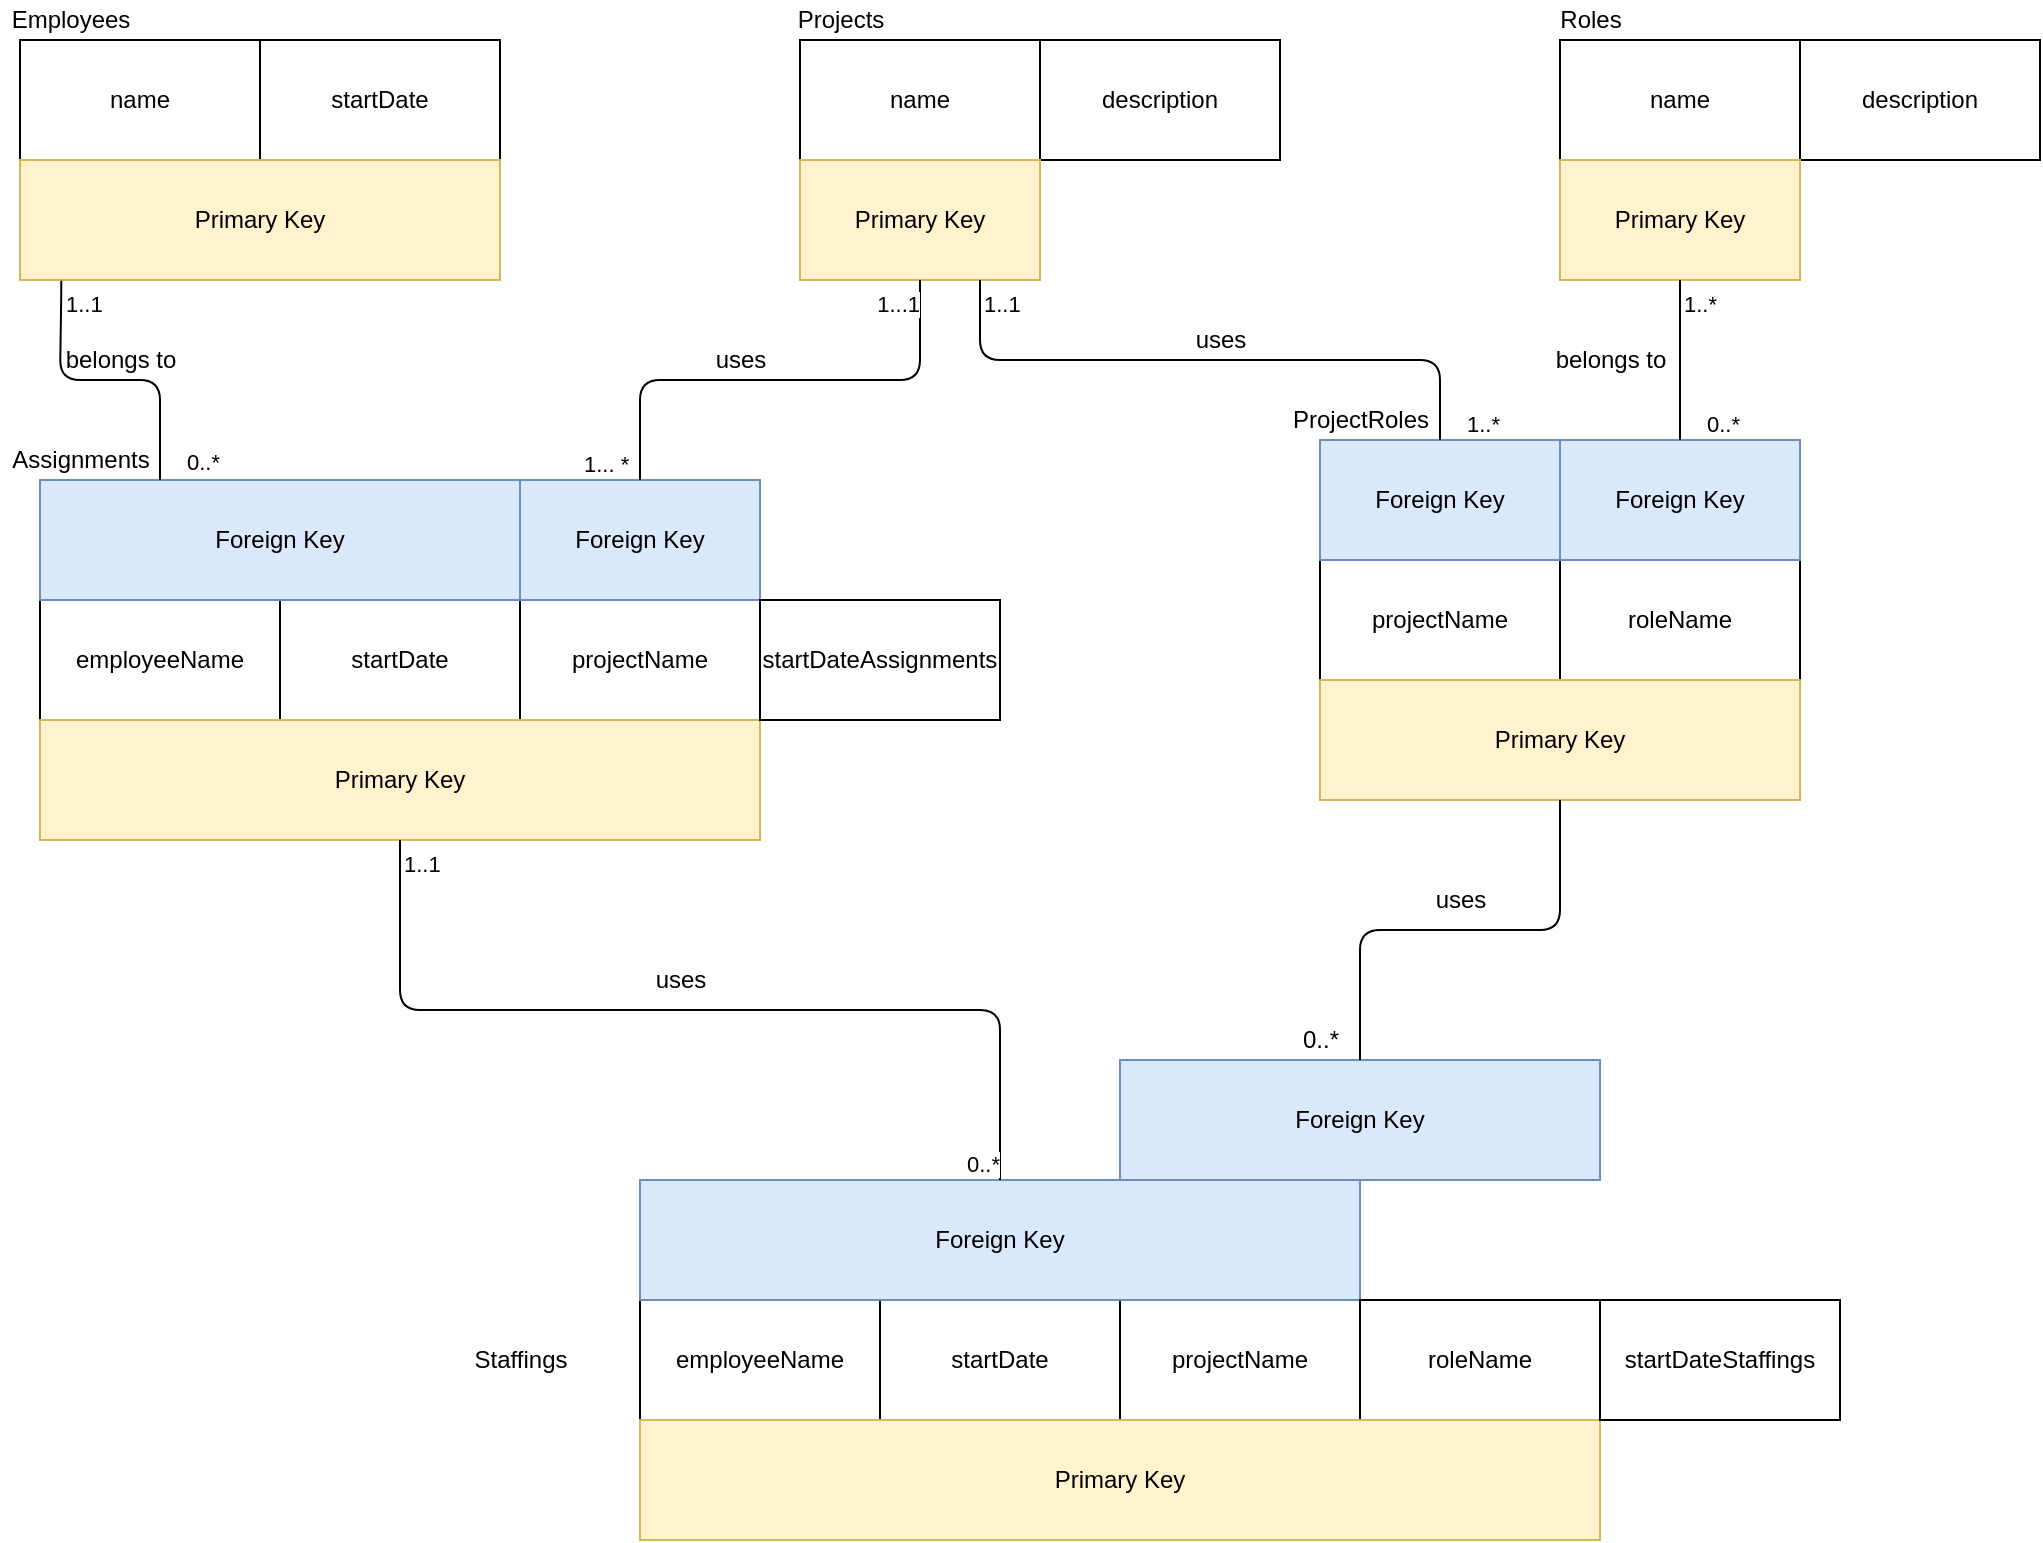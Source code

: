 <mxfile version="14.4.3" type="google"><diagram id="zqo0essul5LjR2xjZoP9" name="Page-1"><mxGraphModel dx="1458" dy="1142" grid="1" gridSize="10" guides="1" tooltips="1" connect="1" arrows="1" fold="1" page="1" pageScale="1" pageWidth="850" pageHeight="1100" math="0" shadow="0"><root><mxCell id="0"/><mxCell id="1" parent="0"/><mxCell id="onCRs67IIwuMcC8KOHTJ-1" value="name" style="rounded=0;whiteSpace=wrap;html=1;" parent="1" vertex="1"><mxGeometry x="80" y="90" width="120" height="60" as="geometry"/></mxCell><mxCell id="onCRs67IIwuMcC8KOHTJ-2" value="startDate" style="rounded=0;whiteSpace=wrap;html=1;" parent="1" vertex="1"><mxGeometry x="200" y="90" width="120" height="60" as="geometry"/></mxCell><mxCell id="onCRs67IIwuMcC8KOHTJ-3" value="Employees" style="text;html=1;align=center;verticalAlign=middle;resizable=0;points=[];autosize=1;" parent="1" vertex="1"><mxGeometry x="70" y="70" width="70" height="20" as="geometry"/></mxCell><mxCell id="onCRs67IIwuMcC8KOHTJ-4" value="name" style="rounded=0;whiteSpace=wrap;html=1;" parent="1" vertex="1"><mxGeometry x="470" y="90" width="120" height="60" as="geometry"/></mxCell><mxCell id="onCRs67IIwuMcC8KOHTJ-5" value="description" style="rounded=0;whiteSpace=wrap;html=1;" parent="1" vertex="1"><mxGeometry x="590" y="90" width="120" height="60" as="geometry"/></mxCell><mxCell id="onCRs67IIwuMcC8KOHTJ-6" value="Projects" style="text;html=1;align=center;verticalAlign=middle;resizable=0;points=[];autosize=1;" parent="1" vertex="1"><mxGeometry x="460" y="70" width="60" height="20" as="geometry"/></mxCell><mxCell id="onCRs67IIwuMcC8KOHTJ-7" value="name" style="rounded=0;whiteSpace=wrap;html=1;" parent="1" vertex="1"><mxGeometry x="850" y="90" width="120" height="60" as="geometry"/></mxCell><mxCell id="onCRs67IIwuMcC8KOHTJ-8" value="description" style="rounded=0;whiteSpace=wrap;html=1;" parent="1" vertex="1"><mxGeometry x="970" y="90" width="120" height="60" as="geometry"/></mxCell><mxCell id="onCRs67IIwuMcC8KOHTJ-9" value="Roles" style="text;html=1;align=center;verticalAlign=middle;resizable=0;points=[];autosize=1;" parent="1" vertex="1"><mxGeometry x="840" y="70" width="50" height="20" as="geometry"/></mxCell><mxCell id="onCRs67IIwuMcC8KOHTJ-13" value="Staffings" style="text;html=1;align=center;verticalAlign=middle;resizable=0;points=[];autosize=1;" parent="1" vertex="1"><mxGeometry x="300" y="740" width="60" height="20" as="geometry"/></mxCell><mxCell id="D7cJZf-mJDA2USsKbaXm-1" value="projectName" style="rounded=0;whiteSpace=wrap;html=1;" parent="1" vertex="1"><mxGeometry x="330" y="370" width="120" height="60" as="geometry"/></mxCell><mxCell id="D7cJZf-mJDA2USsKbaXm-2" value="Assignments" style="text;html=1;align=center;verticalAlign=middle;resizable=0;points=[];autosize=1;" parent="1" vertex="1"><mxGeometry x="70" y="290" width="80" height="20" as="geometry"/></mxCell><mxCell id="D7cJZf-mJDA2USsKbaXm-3" value="projectName" style="rounded=0;whiteSpace=wrap;html=1;" parent="1" vertex="1"><mxGeometry x="730" y="350" width="120" height="60" as="geometry"/></mxCell><mxCell id="D7cJZf-mJDA2USsKbaXm-4" value="ProjectRoles" style="text;html=1;align=center;verticalAlign=middle;resizable=0;points=[];autosize=1;" parent="1" vertex="1"><mxGeometry x="710" y="270" width="80" height="20" as="geometry"/></mxCell><mxCell id="D7cJZf-mJDA2USsKbaXm-5" value="employeeName" style="rounded=0;whiteSpace=wrap;html=1;" parent="1" vertex="1"><mxGeometry x="90" y="370" width="120" height="60" as="geometry"/></mxCell><mxCell id="D7cJZf-mJDA2USsKbaXm-6" value="startDate" style="rounded=0;whiteSpace=wrap;html=1;" parent="1" vertex="1"><mxGeometry x="210" y="370" width="120" height="60" as="geometry"/></mxCell><mxCell id="D7cJZf-mJDA2USsKbaXm-7" value="Primary Key" style="rounded=0;whiteSpace=wrap;html=1;fillColor=#fff2cc;strokeColor=#d6b656;" parent="1" vertex="1"><mxGeometry x="80" y="150" width="240" height="60" as="geometry"/></mxCell><mxCell id="D7cJZf-mJDA2USsKbaXm-8" value="Foreign Key" style="rounded=0;whiteSpace=wrap;html=1;fillColor=#dae8fc;strokeColor=#6c8ebf;" parent="1" vertex="1"><mxGeometry x="90" y="310" width="240" height="60" as="geometry"/></mxCell><mxCell id="D7cJZf-mJDA2USsKbaXm-9" value="Primary Key" style="rounded=0;whiteSpace=wrap;html=1;fillColor=#fff2cc;strokeColor=#d6b656;" parent="1" vertex="1"><mxGeometry x="470" y="150" width="120" height="60" as="geometry"/></mxCell><mxCell id="D7cJZf-mJDA2USsKbaXm-10" value="Foreign Key" style="rounded=0;whiteSpace=wrap;html=1;fillColor=#dae8fc;strokeColor=#6c8ebf;" parent="1" vertex="1"><mxGeometry x="330" y="310" width="120" height="60" as="geometry"/></mxCell><mxCell id="D7cJZf-mJDA2USsKbaXm-11" value="roleName" style="rounded=0;whiteSpace=wrap;html=1;" parent="1" vertex="1"><mxGeometry x="850" y="350" width="120" height="60" as="geometry"/></mxCell><mxCell id="D7cJZf-mJDA2USsKbaXm-13" value="Primary Key" style="rounded=0;whiteSpace=wrap;html=1;fillColor=#fff2cc;strokeColor=#d6b656;" parent="1" vertex="1"><mxGeometry x="730" y="410" width="240" height="60" as="geometry"/></mxCell><mxCell id="D7cJZf-mJDA2USsKbaXm-14" value="Primary Key" style="rounded=0;whiteSpace=wrap;html=1;fillColor=#fff2cc;strokeColor=#d6b656;" parent="1" vertex="1"><mxGeometry x="90" y="430" width="360" height="60" as="geometry"/></mxCell><mxCell id="D7cJZf-mJDA2USsKbaXm-15" value="Primary Key" style="rounded=0;whiteSpace=wrap;html=1;fillColor=#fff2cc;strokeColor=#d6b656;" parent="1" vertex="1"><mxGeometry x="850" y="150" width="120" height="60" as="geometry"/></mxCell><mxCell id="D7cJZf-mJDA2USsKbaXm-16" value="Foreign Key" style="rounded=0;whiteSpace=wrap;html=1;fillColor=#dae8fc;strokeColor=#6c8ebf;" parent="1" vertex="1"><mxGeometry x="730" y="290" width="120" height="60" as="geometry"/></mxCell><mxCell id="D7cJZf-mJDA2USsKbaXm-17" value="Foreign Key" style="rounded=0;whiteSpace=wrap;html=1;fillColor=#dae8fc;strokeColor=#6c8ebf;" parent="1" vertex="1"><mxGeometry x="850" y="290" width="120" height="60" as="geometry"/></mxCell><mxCell id="D7cJZf-mJDA2USsKbaXm-18" value="projectName" style="rounded=0;whiteSpace=wrap;html=1;" parent="1" vertex="1"><mxGeometry x="630" y="720" width="120" height="60" as="geometry"/></mxCell><mxCell id="D7cJZf-mJDA2USsKbaXm-19" value="employeeName" style="rounded=0;whiteSpace=wrap;html=1;" parent="1" vertex="1"><mxGeometry x="390" y="720" width="120" height="60" as="geometry"/></mxCell><mxCell id="D7cJZf-mJDA2USsKbaXm-20" value="startDate" style="rounded=0;whiteSpace=wrap;html=1;" parent="1" vertex="1"><mxGeometry x="510" y="720" width="120" height="60" as="geometry"/></mxCell><mxCell id="D7cJZf-mJDA2USsKbaXm-21" value="Foreign Key" style="rounded=0;whiteSpace=wrap;html=1;fillColor=#dae8fc;strokeColor=#6c8ebf;" parent="1" vertex="1"><mxGeometry x="390" y="660" width="360" height="60" as="geometry"/></mxCell><mxCell id="D7cJZf-mJDA2USsKbaXm-22" value="roleName" style="rounded=0;whiteSpace=wrap;html=1;" parent="1" vertex="1"><mxGeometry x="750" y="720" width="120" height="60" as="geometry"/></mxCell><mxCell id="D7cJZf-mJDA2USsKbaXm-23" value="Foreign Key" style="rounded=0;whiteSpace=wrap;html=1;fillColor=#dae8fc;strokeColor=#6c8ebf;" parent="1" vertex="1"><mxGeometry x="630" y="600" width="240" height="60" as="geometry"/></mxCell><mxCell id="D7cJZf-mJDA2USsKbaXm-24" value="Primary Key" style="rounded=0;whiteSpace=wrap;html=1;fillColor=#fff2cc;strokeColor=#d6b656;" parent="1" vertex="1"><mxGeometry x="390" y="780" width="480" height="60" as="geometry"/></mxCell><mxCell id="YnYQoJBLX8RZYR8KhyHu-1" value="belongs to" style="text;html=1;align=center;verticalAlign=middle;resizable=0;points=[];autosize=1;" vertex="1" parent="1"><mxGeometry x="840" y="240" width="70" height="20" as="geometry"/></mxCell><mxCell id="YnYQoJBLX8RZYR8KhyHu-3" value="uses" style="text;html=1;align=center;verticalAlign=middle;resizable=0;points=[];autosize=1;" vertex="1" parent="1"><mxGeometry x="780" y="510" width="40" height="20" as="geometry"/></mxCell><mxCell id="FbLNAnpRnZQSYEQ-hptJ-1" value="" style="endArrow=none;html=1;edgeStyle=orthogonalEdgeStyle;exitX=0.5;exitY=1;exitDx=0;exitDy=0;entryX=0.5;entryY=0;entryDx=0;entryDy=0;" edge="1" parent="1" source="D7cJZf-mJDA2USsKbaXm-9" target="D7cJZf-mJDA2USsKbaXm-10"><mxGeometry relative="1" as="geometry"><mxPoint x="520" y="280" as="sourcePoint"/><mxPoint x="680" y="280" as="targetPoint"/></mxGeometry></mxCell><mxCell id="FbLNAnpRnZQSYEQ-hptJ-2" value="1... *" style="edgeLabel;resizable=0;html=1;align=left;verticalAlign=bottom;" connectable="0" vertex="1" parent="FbLNAnpRnZQSYEQ-hptJ-1"><mxGeometry x="-1" relative="1" as="geometry"><mxPoint x="-170" y="100" as="offset"/></mxGeometry></mxCell><mxCell id="FbLNAnpRnZQSYEQ-hptJ-3" value="1...1" style="edgeLabel;resizable=0;html=1;align=right;verticalAlign=bottom;" connectable="0" vertex="1" parent="FbLNAnpRnZQSYEQ-hptJ-1"><mxGeometry x="1" relative="1" as="geometry"><mxPoint x="140" y="-80" as="offset"/></mxGeometry></mxCell><mxCell id="YnYQoJBLX8RZYR8KhyHu-5" value="" style="endArrow=none;html=1;edgeStyle=orthogonalEdgeStyle;entryX=0.25;entryY=0;entryDx=0;entryDy=0;exitX=0.086;exitY=1.006;exitDx=0;exitDy=0;exitPerimeter=0;" edge="1" parent="1" source="D7cJZf-mJDA2USsKbaXm-7" target="D7cJZf-mJDA2USsKbaXm-8"><mxGeometry relative="1" as="geometry"><mxPoint x="110" y="220" as="sourcePoint"/><mxPoint x="220" y="560" as="targetPoint"/><Array as="points"><mxPoint x="101" y="220"/><mxPoint x="100" y="220"/><mxPoint x="100" y="260"/><mxPoint x="150" y="260"/></Array></mxGeometry></mxCell><mxCell id="YnYQoJBLX8RZYR8KhyHu-6" value="1..1" style="edgeLabel;resizable=0;html=1;align=left;verticalAlign=bottom;" connectable="0" vertex="1" parent="YnYQoJBLX8RZYR8KhyHu-5"><mxGeometry x="-1" relative="1" as="geometry"><mxPoint y="19.64" as="offset"/></mxGeometry></mxCell><mxCell id="YnYQoJBLX8RZYR8KhyHu-7" value="0..*" style="edgeLabel;resizable=0;html=1;align=right;verticalAlign=bottom;" connectable="0" vertex="1" parent="YnYQoJBLX8RZYR8KhyHu-5"><mxGeometry x="1" relative="1" as="geometry"><mxPoint x="30" as="offset"/></mxGeometry></mxCell><mxCell id="FbLNAnpRnZQSYEQ-hptJ-7" value="" style="endArrow=none;html=1;edgeStyle=orthogonalEdgeStyle;exitX=0.5;exitY=1;exitDx=0;exitDy=0;" edge="1" parent="1" source="D7cJZf-mJDA2USsKbaXm-14" target="D7cJZf-mJDA2USsKbaXm-21"><mxGeometry relative="1" as="geometry"><mxPoint x="280" y="620" as="sourcePoint"/><mxPoint x="440" y="620" as="targetPoint"/></mxGeometry></mxCell><mxCell id="FbLNAnpRnZQSYEQ-hptJ-8" value="1..1&lt;br&gt;" style="edgeLabel;resizable=0;html=1;align=left;verticalAlign=bottom;" connectable="0" vertex="1" parent="FbLNAnpRnZQSYEQ-hptJ-7"><mxGeometry x="-1" relative="1" as="geometry"><mxPoint y="20" as="offset"/></mxGeometry></mxCell><mxCell id="FbLNAnpRnZQSYEQ-hptJ-9" value="0..*" style="edgeLabel;resizable=0;html=1;align=right;verticalAlign=bottom;" connectable="0" vertex="1" parent="FbLNAnpRnZQSYEQ-hptJ-7"><mxGeometry x="1" relative="1" as="geometry"/></mxCell><mxCell id="YnYQoJBLX8RZYR8KhyHu-10" value="" style="endArrow=none;html=1;edgeStyle=orthogonalEdgeStyle;exitX=0.5;exitY=1;exitDx=0;exitDy=0;entryX=0.5;entryY=0;entryDx=0;entryDy=0;" edge="1" parent="1" source="D7cJZf-mJDA2USsKbaXm-13" target="D7cJZf-mJDA2USsKbaXm-23"><mxGeometry relative="1" as="geometry"><mxPoint x="450" y="290" as="sourcePoint"/><mxPoint x="750" y="580" as="targetPoint"/></mxGeometry></mxCell><mxCell id="FbLNAnpRnZQSYEQ-hptJ-13" value="" style="endArrow=none;html=1;edgeStyle=orthogonalEdgeStyle;exitX=0.75;exitY=1;exitDx=0;exitDy=0;entryX=0.5;entryY=0;entryDx=0;entryDy=0;" edge="1" parent="1" source="D7cJZf-mJDA2USsKbaXm-9" target="D7cJZf-mJDA2USsKbaXm-16"><mxGeometry relative="1" as="geometry"><mxPoint x="720" y="210" as="sourcePoint"/><mxPoint x="620" y="340" as="targetPoint"/></mxGeometry></mxCell><mxCell id="FbLNAnpRnZQSYEQ-hptJ-14" value="1..1" style="edgeLabel;resizable=0;html=1;align=left;verticalAlign=bottom;" connectable="0" vertex="1" parent="FbLNAnpRnZQSYEQ-hptJ-13"><mxGeometry x="-1" relative="1" as="geometry"><mxPoint y="20" as="offset"/></mxGeometry></mxCell><mxCell id="FbLNAnpRnZQSYEQ-hptJ-15" value="1..*" style="edgeLabel;resizable=0;html=1;align=right;verticalAlign=bottom;" connectable="0" vertex="1" parent="FbLNAnpRnZQSYEQ-hptJ-13"><mxGeometry x="1" relative="1" as="geometry"><mxPoint x="30" as="offset"/></mxGeometry></mxCell><mxCell id="FbLNAnpRnZQSYEQ-hptJ-16" value="" style="endArrow=none;html=1;edgeStyle=orthogonalEdgeStyle;exitX=0.5;exitY=1;exitDx=0;exitDy=0;entryX=0.5;entryY=0;entryDx=0;entryDy=0;" edge="1" parent="1" source="D7cJZf-mJDA2USsKbaXm-15" target="D7cJZf-mJDA2USsKbaXm-17"><mxGeometry relative="1" as="geometry"><mxPoint x="985" y="220" as="sourcePoint"/><mxPoint x="1215" y="300" as="targetPoint"/></mxGeometry></mxCell><mxCell id="FbLNAnpRnZQSYEQ-hptJ-17" value="1..*" style="edgeLabel;resizable=0;html=1;align=left;verticalAlign=bottom;" connectable="0" vertex="1" parent="FbLNAnpRnZQSYEQ-hptJ-16"><mxGeometry x="-1" relative="1" as="geometry"><mxPoint y="20" as="offset"/></mxGeometry></mxCell><mxCell id="FbLNAnpRnZQSYEQ-hptJ-18" value="0..*" style="edgeLabel;resizable=0;html=1;align=right;verticalAlign=bottom;" connectable="0" vertex="1" parent="FbLNAnpRnZQSYEQ-hptJ-16"><mxGeometry x="1" relative="1" as="geometry"><mxPoint x="30" as="offset"/></mxGeometry></mxCell><mxCell id="YnYQoJBLX8RZYR8KhyHu-13" value="0..*" style="text;html=1;align=center;verticalAlign=middle;resizable=0;points=[];autosize=1;" vertex="1" parent="1"><mxGeometry x="715" y="580" width="30" height="20" as="geometry"/></mxCell><mxCell id="YnYQoJBLX8RZYR8KhyHu-14" value="uses" style="text;html=1;align=center;verticalAlign=middle;resizable=0;points=[];autosize=1;" vertex="1" parent="1"><mxGeometry x="390" y="550" width="40" height="20" as="geometry"/></mxCell><mxCell id="YnYQoJBLX8RZYR8KhyHu-15" value="belongs to" style="text;html=1;align=center;verticalAlign=middle;resizable=0;points=[];autosize=1;" vertex="1" parent="1"><mxGeometry x="95" y="240" width="70" height="20" as="geometry"/></mxCell><mxCell id="YnYQoJBLX8RZYR8KhyHu-16" value="uses" style="text;html=1;align=center;verticalAlign=middle;resizable=0;points=[];autosize=1;" vertex="1" parent="1"><mxGeometry x="420" y="240" width="40" height="20" as="geometry"/></mxCell><mxCell id="YnYQoJBLX8RZYR8KhyHu-17" value="uses" style="text;html=1;align=center;verticalAlign=middle;resizable=0;points=[];autosize=1;" vertex="1" parent="1"><mxGeometry x="660" y="230" width="40" height="20" as="geometry"/></mxCell><mxCell id="D7cJZf-mJDA2USsKbaXm-26" value="startDateAssignments" style="rounded=0;whiteSpace=wrap;html=1;" vertex="1" parent="1"><mxGeometry x="450" y="370" width="120" height="60" as="geometry"/></mxCell><mxCell id="D7cJZf-mJDA2USsKbaXm-27" value="startDateStaffings" style="rounded=0;whiteSpace=wrap;html=1;" vertex="1" parent="1"><mxGeometry x="870" y="720" width="120" height="60" as="geometry"/></mxCell></root></mxGraphModel></diagram></mxfile>